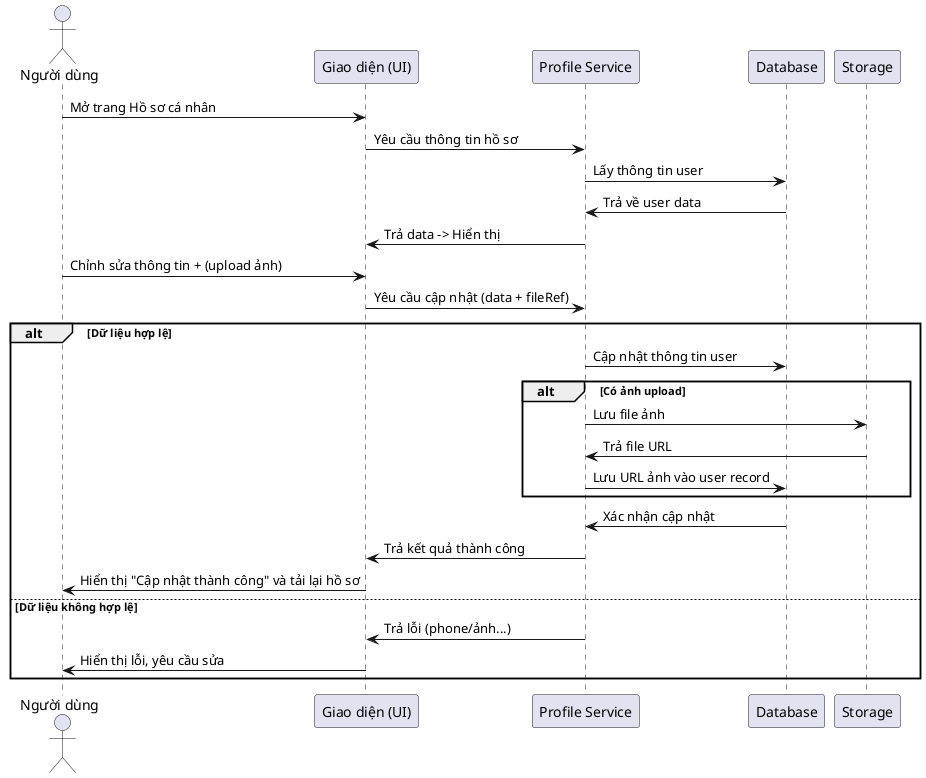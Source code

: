 @startuml
actor "Người dùng" as User
participant "Giao diện (UI)" as UI
participant "Profile Service" as Profile
participant "Database" as DB
participant "Storage" as FileStore

User -> UI: Mở trang Hồ sơ cá nhân
UI -> Profile: Yêu cầu thông tin hồ sơ
Profile -> DB: Lấy thông tin user
DB -> Profile: Trả về user data
Profile -> UI: Trả data -> Hiển thị

User -> UI: Chỉnh sửa thông tin + (upload ảnh)
UI -> Profile: Yêu cầu cập nhật (data + fileRef)
alt Dữ liệu hợp lệ
  Profile -> DB: Cập nhật thông tin user
  alt Có ảnh upload
    Profile -> FileStore: Lưu file ảnh
    FileStore -> Profile: Trả file URL
    Profile -> DB: Lưu URL ảnh vào user record
  end
  DB -> Profile: Xác nhận cập nhật
  Profile -> UI: Trả kết quả thành công
  UI -> User: Hiển thị "Cập nhật thành công" và tải lại hồ sơ
else Dữ liệu không hợp lệ
  Profile -> UI: Trả lỗi (phone/ảnh...)
  UI -> User: Hiển thị lỗi, yêu cầu sửa
end
@enduml